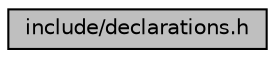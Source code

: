 digraph "include/declarations.h"
{
  edge [fontname="Helvetica",fontsize="10",labelfontname="Helvetica",labelfontsize="10"];
  node [fontname="Helvetica",fontsize="10",shape=record];
  Node19 [label="include/declarations.h",height=0.2,width=0.4,color="black", fillcolor="grey75", style="filled", fontcolor="black"];
}
